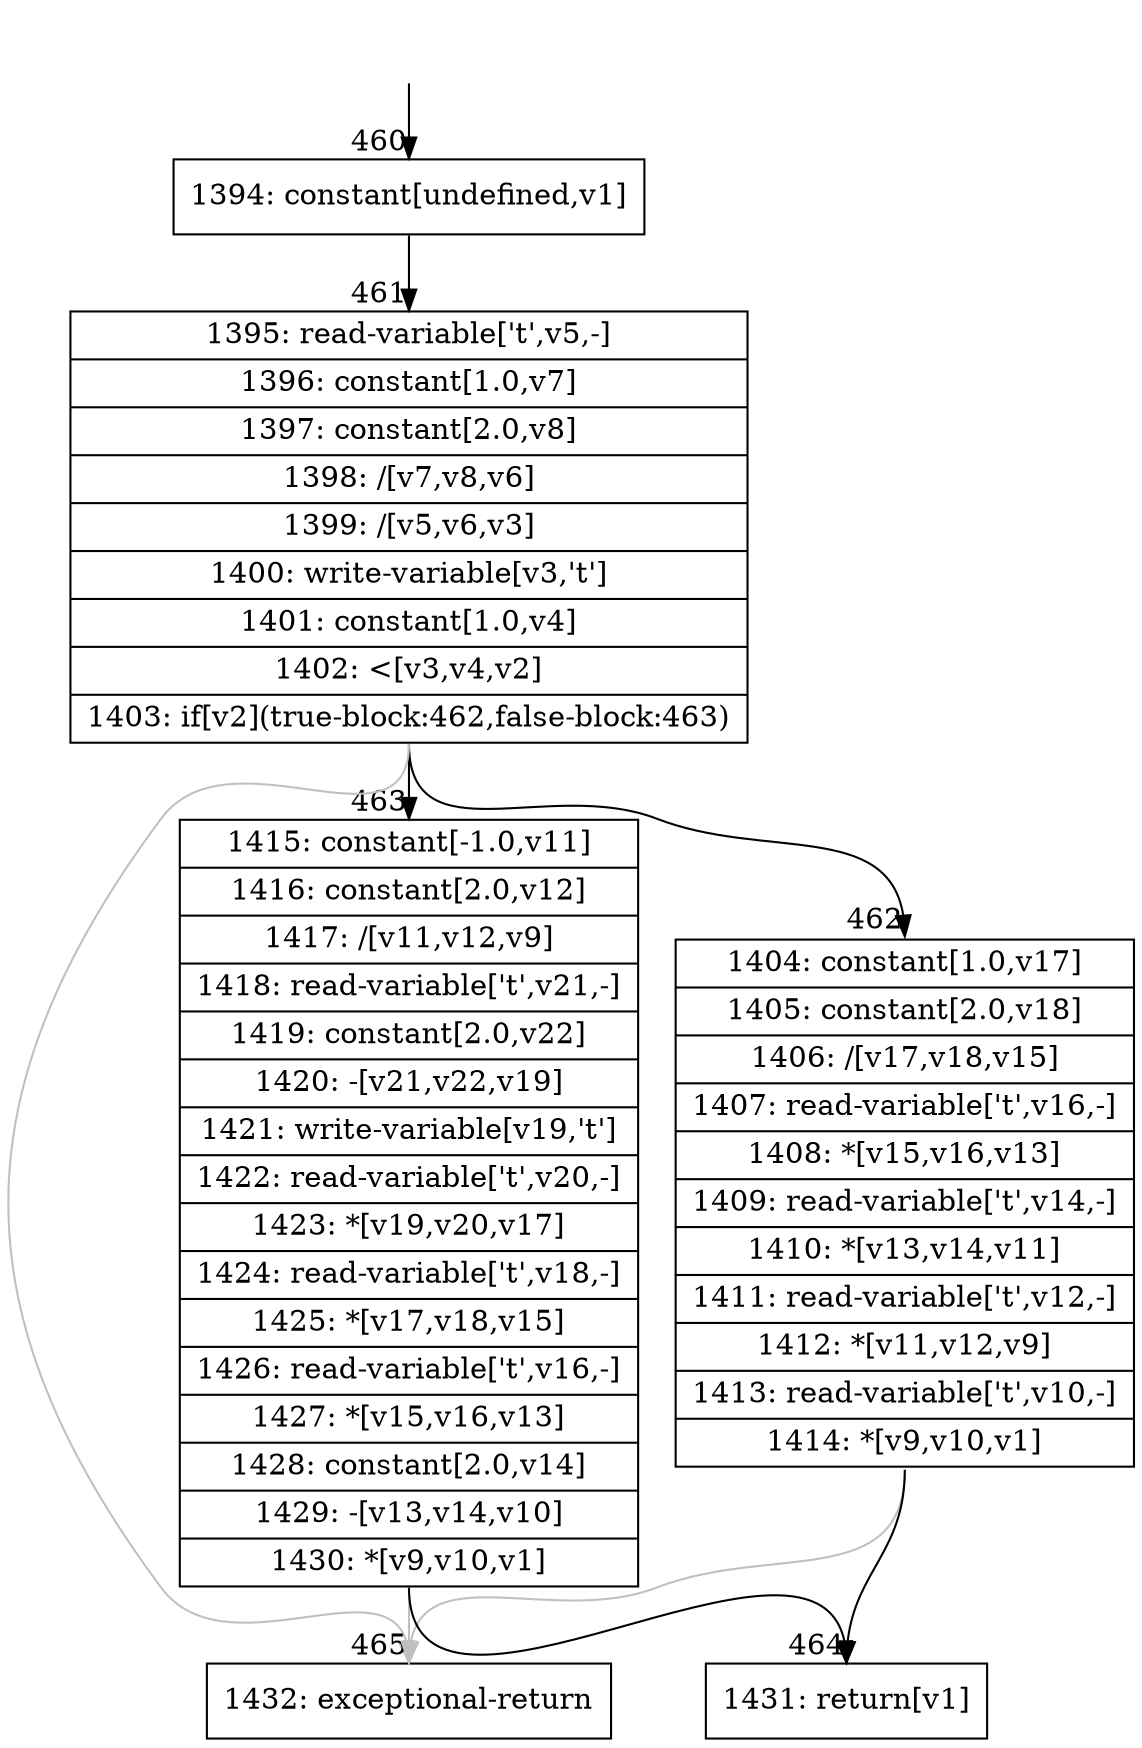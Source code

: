 digraph {
rankdir="TD"
BB_entry49[shape=none,label=""];
BB_entry49 -> BB460 [tailport=s, headport=n, headlabel="    460"]
BB460 [shape=record label="{1394: constant[undefined,v1]}" ] 
BB460 -> BB461 [tailport=s, headport=n, headlabel="      461"]
BB461 [shape=record label="{1395: read-variable['t',v5,-]|1396: constant[1.0,v7]|1397: constant[2.0,v8]|1398: /[v7,v8,v6]|1399: /[v5,v6,v3]|1400: write-variable[v3,'t']|1401: constant[1.0,v4]|1402: \<[v3,v4,v2]|1403: if[v2](true-block:462,false-block:463)}" ] 
BB461 -> BB462 [tailport=s, headport=n, headlabel="      462"]
BB461 -> BB463 [tailport=s, headport=n, headlabel="      463"]
BB461 -> BB465 [tailport=s, headport=n, color=gray, headlabel="      465"]
BB462 [shape=record label="{1404: constant[1.0,v17]|1405: constant[2.0,v18]|1406: /[v17,v18,v15]|1407: read-variable['t',v16,-]|1408: *[v15,v16,v13]|1409: read-variable['t',v14,-]|1410: *[v13,v14,v11]|1411: read-variable['t',v12,-]|1412: *[v11,v12,v9]|1413: read-variable['t',v10,-]|1414: *[v9,v10,v1]}" ] 
BB462 -> BB464 [tailport=s, headport=n, headlabel="      464"]
BB462 -> BB465 [tailport=s, headport=n, color=gray]
BB463 [shape=record label="{1415: constant[-1.0,v11]|1416: constant[2.0,v12]|1417: /[v11,v12,v9]|1418: read-variable['t',v21,-]|1419: constant[2.0,v22]|1420: -[v21,v22,v19]|1421: write-variable[v19,'t']|1422: read-variable['t',v20,-]|1423: *[v19,v20,v17]|1424: read-variable['t',v18,-]|1425: *[v17,v18,v15]|1426: read-variable['t',v16,-]|1427: *[v15,v16,v13]|1428: constant[2.0,v14]|1429: -[v13,v14,v10]|1430: *[v9,v10,v1]}" ] 
BB463 -> BB464 [tailport=s, headport=n]
BB463 -> BB465 [tailport=s, headport=n, color=gray]
BB464 [shape=record label="{1431: return[v1]}" ] 
BB465 [shape=record label="{1432: exceptional-return}" ] 
//#$~ 550
}
